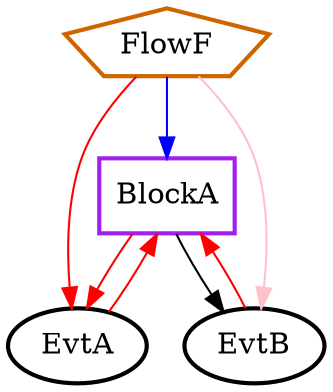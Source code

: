 digraph "overwrite3-1" {
  node [cpu=0 pattern=A tperiod=100000000 toffs=0 fid=1 gid=5 sid=2 bpid=8 style=filled color=black fillcolor=white penwidth=2 shape=oval]
  BlockA [type=block patexit=1 qlo=1 shape=rectangle color=purple]
  EvtA [type=tmsg evtno=0 par=1]
  EvtB [type=tmsg evtno=0 par=2]
  FlowF [type=flow patentry=1 reps=5 shape=pentagon color=darkorange3]
  edge [type=defdst color=red]
  EvtA -> BlockA -> EvtA
  FlowF -> EvtA
  EvtB -> BlockA
  FlowF -> BlockA [type=target color=blue]
  FlowF -> EvtB [type=flowdst color=pink]
  BlockA -> EvtB [type=altdst color=black]
}
